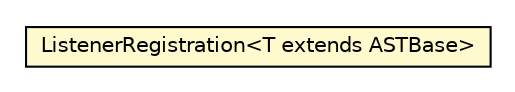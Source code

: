 #!/usr/local/bin/dot
#
# Class diagram 
# Generated by UMLGraph version 5.1 (http://www.umlgraph.org/)
#

digraph G {
	edge [fontname="Helvetica",fontsize=10,labelfontname="Helvetica",labelfontsize=10];
	node [fontname="Helvetica",fontsize=10,shape=plaintext];
	nodesep=0.25;
	ranksep=0.5;
	// org.androidtransfuse.analysis.astAnalyzer.ListenerRegistration<T extends org.androidtransfuse.analysis.adapter.ASTBase>
	c32647 [label=<<table title="org.androidtransfuse.analysis.astAnalyzer.ListenerRegistration" border="0" cellborder="1" cellspacing="0" cellpadding="2" port="p" bgcolor="lemonChiffon" href="./ListenerRegistration.html">
		<tr><td><table border="0" cellspacing="0" cellpadding="1">
<tr><td align="center" balign="center"> ListenerRegistration&lt;T extends ASTBase&gt; </td></tr>
		</table></td></tr>
		</table>>, fontname="Helvetica", fontcolor="black", fontsize=10.0];
}

